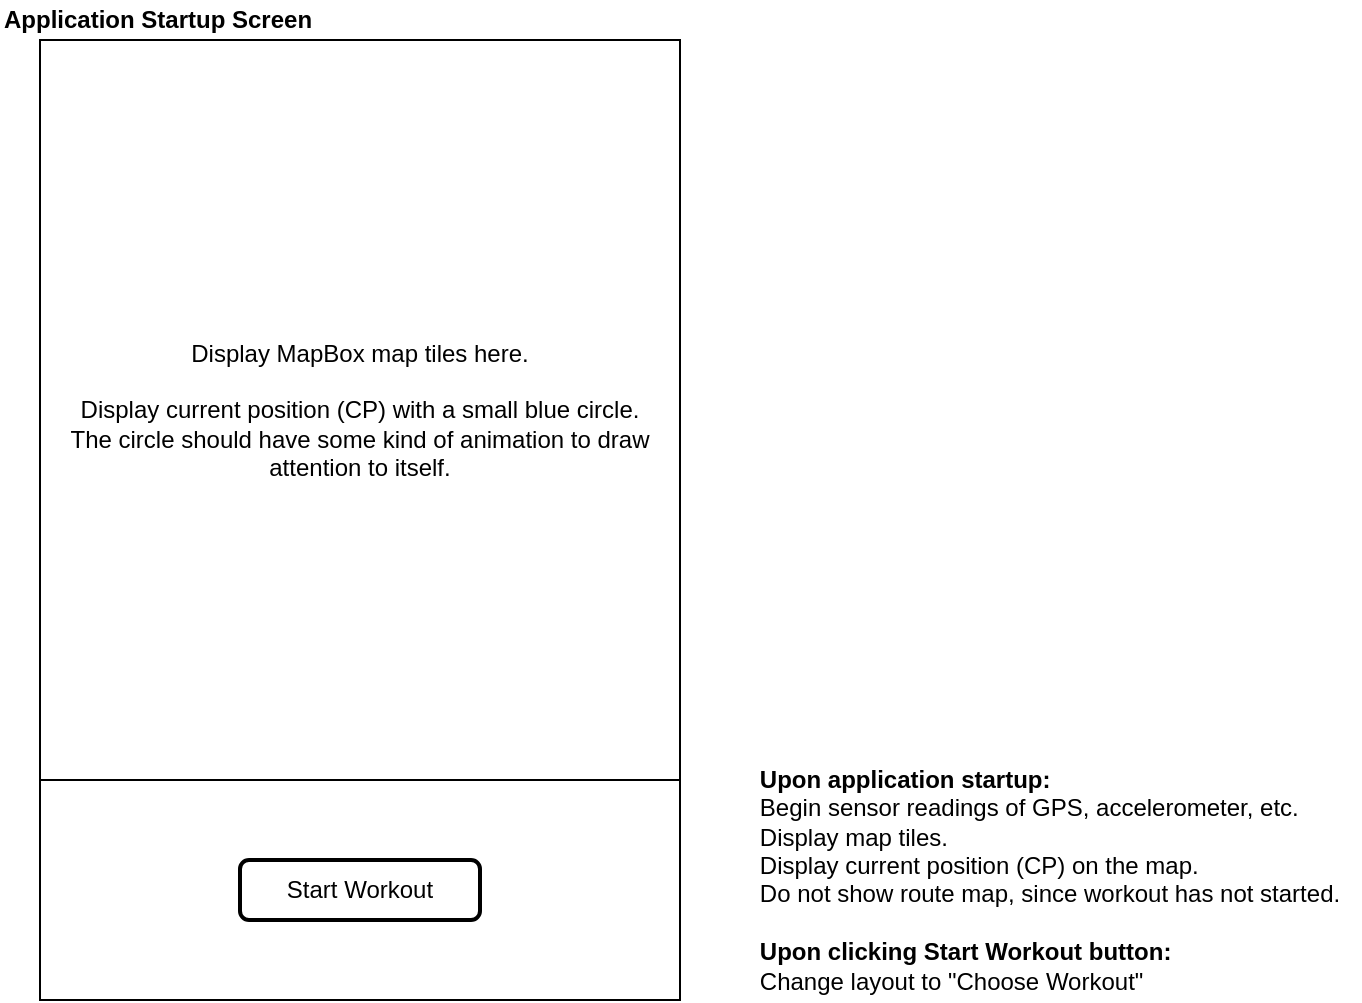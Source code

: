 <mxfile version="10.6.3" type="device"><diagram id="5ZSwUZe2h14IbzBW33Q6" name="Page-1"><mxGraphModel dx="1074" dy="647" grid="1" gridSize="10" guides="1" tooltips="1" connect="1" arrows="1" fold="1" page="1" pageScale="1" pageWidth="850" pageHeight="1100" math="0" shadow="0"><root><mxCell id="0"/><mxCell id="1" parent="0"/><mxCell id="QemB1b2rjAL-UP7p5rED-2" value="" style="rounded=0;whiteSpace=wrap;html=1;" parent="1" vertex="1"><mxGeometry x="40" y="40" width="320" height="480" as="geometry"/></mxCell><mxCell id="QemB1b2rjAL-UP7p5rED-3" value="Display MapBox map tiles here.&lt;br&gt;&lt;br&gt;Display current position (CP) with a small blue circle. The circle should have some kind of animation to draw attention to itself.&lt;br&gt;" style="rounded=0;whiteSpace=wrap;html=1;spacingLeft=10;spacingRight=10;" parent="1" vertex="1"><mxGeometry x="40" y="40" width="320" height="370" as="geometry"/></mxCell><mxCell id="QemB1b2rjAL-UP7p5rED-4" value="Start Workout" style="rounded=1;whiteSpace=wrap;html=1;strokeWidth=2;perimeterSpacing=0;" parent="1" vertex="1"><mxGeometry x="140" y="450" width="120" height="30" as="geometry"/></mxCell><mxCell id="QemB1b2rjAL-UP7p5rED-6" value="&lt;div style=&quot;text-align: left&quot;&gt;&lt;span&gt;&lt;b&gt;Upon application startup:&lt;/b&gt;&lt;/span&gt;&lt;/div&gt;&lt;div style=&quot;text-align: left&quot;&gt;&lt;span&gt;Begin sensor readings of GPS, accelerometer, etc.&lt;/span&gt;&lt;br&gt;&lt;/div&gt;&lt;div style=&quot;text-align: left&quot;&gt;&lt;span&gt;Display map tiles.&lt;/span&gt;&lt;/div&gt;&lt;div style=&quot;text-align: left&quot;&gt;&lt;span&gt;Display current position (CP) on the map.&lt;/span&gt;&lt;/div&gt;&lt;div style=&quot;text-align: left&quot;&gt;&lt;span&gt;Do not show route map, since workout has not started.&lt;/span&gt;&lt;/div&gt;&lt;div style=&quot;text-align: left&quot;&gt;&lt;br&gt;&lt;/div&gt;&lt;div style=&quot;text-align: left&quot;&gt;&lt;b&gt;Upon clicking Start Workout button:&lt;/b&gt;&lt;/div&gt;&lt;div style=&quot;text-align: left&quot;&gt;Change layout to &quot;Choose Workout&quot;&lt;/div&gt;" style="text;html=1;strokeColor=none;fillColor=none;align=center;verticalAlign=bottom;whiteSpace=wrap;rounded=0;" parent="1" vertex="1"><mxGeometry x="390" y="250" width="310" height="270" as="geometry"/></mxCell><mxCell id="QemB1b2rjAL-UP7p5rED-7" value="Application Startup Screen" style="text;html=1;strokeColor=none;fillColor=none;align=left;verticalAlign=middle;whiteSpace=wrap;rounded=0;fontStyle=1" parent="1" vertex="1"><mxGeometry x="20" y="20" width="230" height="20" as="geometry"/></mxCell></root></mxGraphModel></diagram></mxfile>